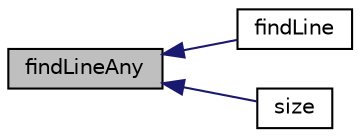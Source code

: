 digraph "findLineAny"
{
  bgcolor="transparent";
  edge [fontname="Helvetica",fontsize="10",labelfontname="Helvetica",labelfontsize="10"];
  node [fontname="Helvetica",fontsize="10",shape=record];
  rankdir="LR";
  Node240 [label="findLineAny",height=0.2,width=0.4,color="black", fillcolor="grey75", style="filled", fontcolor="black"];
  Node240 -> Node241 [dir="back",color="midnightblue",fontsize="10",style="solid",fontname="Helvetica"];
  Node241 [label="findLine",height=0.2,width=0.4,color="black",URL="$a26361.html#a2a363a8584a3ae8109cce2aaf6436e3f",tooltip="Find first intersection on segment from start to end. "];
  Node240 -> Node242 [dir="back",color="midnightblue",fontsize="10",style="solid",fontname="Helvetica"];
  Node242 [label="size",height=0.2,width=0.4,color="black",URL="$a26361.html#a03bc1200aac252c4d3e18657d700b71c",tooltip="Range of local indices that can be returned. "];
}
